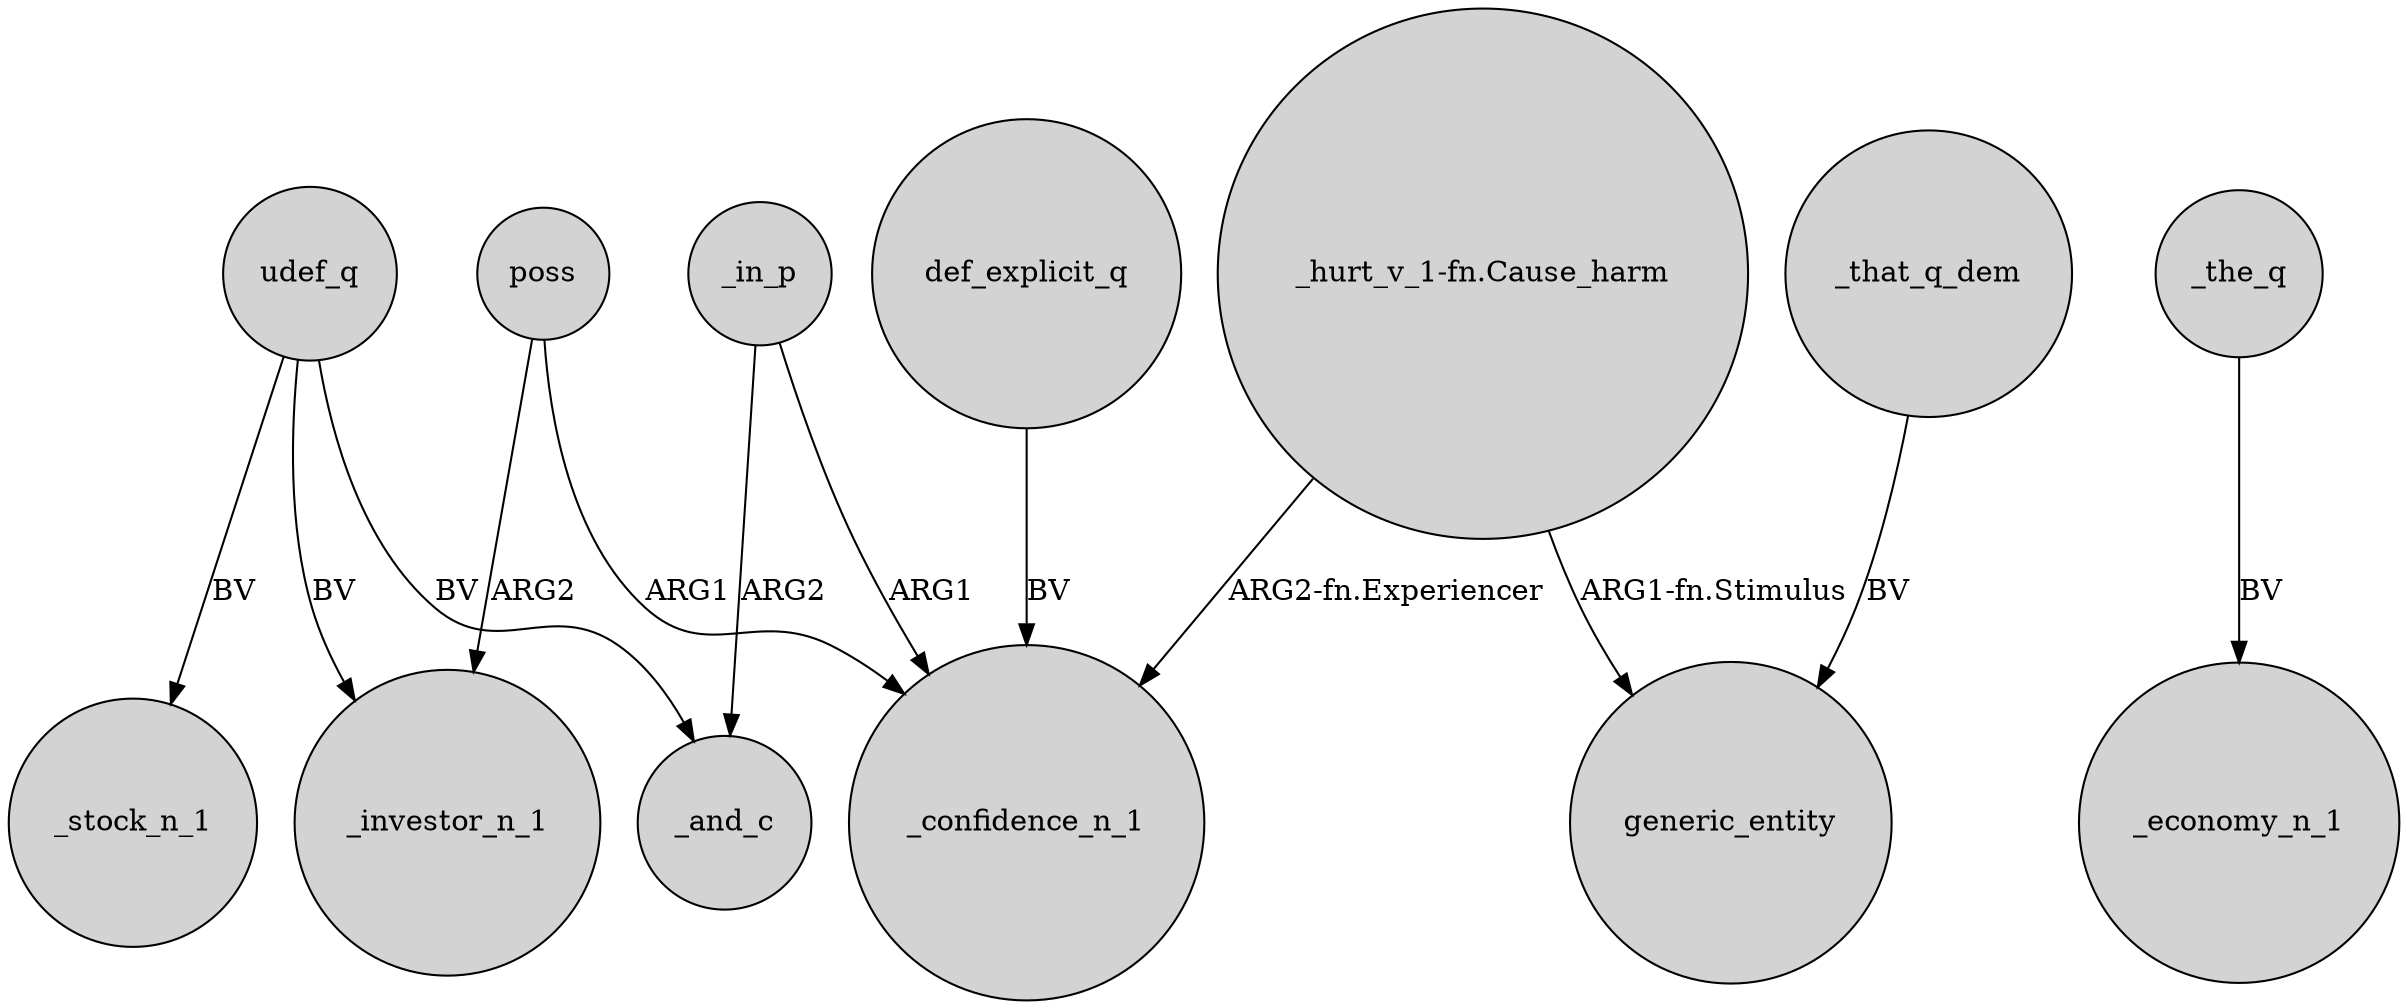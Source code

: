 digraph {
	node [shape=circle style=filled]
	poss -> _confidence_n_1 [label=ARG1]
	_in_p -> _confidence_n_1 [label=ARG1]
	_the_q -> _economy_n_1 [label=BV]
	udef_q -> _stock_n_1 [label=BV]
	def_explicit_q -> _confidence_n_1 [label=BV]
	poss -> _investor_n_1 [label=ARG2]
	"_hurt_v_1-fn.Cause_harm" -> _confidence_n_1 [label="ARG2-fn.Experiencer"]
	_that_q_dem -> generic_entity [label=BV]
	udef_q -> _investor_n_1 [label=BV]
	"_hurt_v_1-fn.Cause_harm" -> generic_entity [label="ARG1-fn.Stimulus"]
	udef_q -> _and_c [label=BV]
	_in_p -> _and_c [label=ARG2]
}

